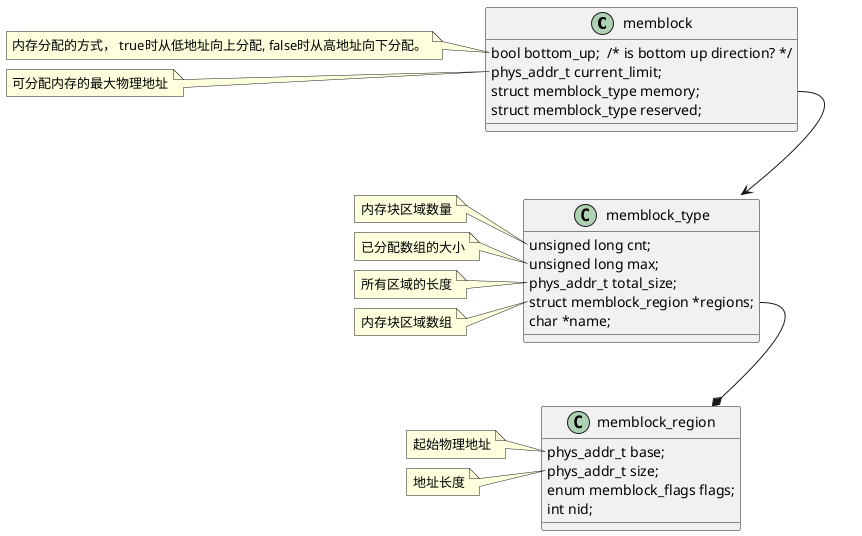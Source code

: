@startuml
' left to right direction

class memblock {
        bool bottom_up;  /* is bottom up direction? */
        phys_addr_t current_limit;
        struct memblock_type memory;
        struct memblock_type reserved;
}

note left of memblock::bottom_up
    内存分配的方式， true时从低地址向上分配, false时从高地址向下分配。
end note

note left of memblock::current_limit
    可分配内存的最大物理地址
end note

class memblock_type {
        unsigned long cnt;
        unsigned long max;
        phys_addr_t total_size;
        struct memblock_region *regions;
        char *name;
}

note left of memblock_type::cnt
    内存块区域数量
end note

note left of memblock_type::max
    已分配数组的大小
end note

note left of memblock_type::total_size
    所有区域的长度
end note

note left of memblock_type::regions
    内存块区域数组
end note

class memblock_region {
        phys_addr_t base;
        phys_addr_t size;
        enum memblock_flags flags;
        int nid;
}

note left of memblock_region::base
    起始物理地址
end note

note left of memblock_region::size
    地址长度
end note



memblock::memory --> memblock_type

memblock_type::regions --* memblock_region








